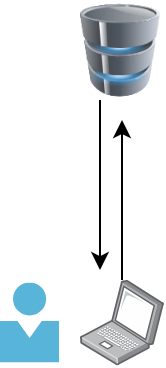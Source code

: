 <mxfile version="21.6.8" type="github">
  <diagram id="C5RBs43oDa-KdzZeNtuy" name="Page-1">
    <mxGraphModel dx="954" dy="610" grid="1" gridSize="10" guides="1" tooltips="1" connect="1" arrows="1" fold="1" page="1" pageScale="1" pageWidth="827" pageHeight="1169" math="0" shadow="0">
      <root>
        <mxCell id="WIyWlLk6GJQsqaUBKTNV-0" />
        <mxCell id="WIyWlLk6GJQsqaUBKTNV-1" parent="WIyWlLk6GJQsqaUBKTNV-0" />
        <mxCell id="yxhEFOOSx1bCQw57d2NQ-7" style="edgeStyle=orthogonalEdgeStyle;rounded=0;orthogonalLoop=1;jettySize=auto;html=1;" edge="1" parent="WIyWlLk6GJQsqaUBKTNV-1" source="yxhEFOOSx1bCQw57d2NQ-1">
          <mxGeometry relative="1" as="geometry">
            <mxPoint x="101" y="340" as="targetPoint" />
          </mxGeometry>
        </mxCell>
        <mxCell id="yxhEFOOSx1bCQw57d2NQ-1" value="" style="image;points=[];aspect=fixed;html=1;align=center;shadow=0;dashed=0;image=img/lib/allied_telesis/computer_and_terminals/Laptop.svg;" vertex="1" parent="WIyWlLk6GJQsqaUBKTNV-1">
          <mxGeometry x="80" y="420" width="42" height="42.6" as="geometry" />
        </mxCell>
        <mxCell id="yxhEFOOSx1bCQw57d2NQ-6" style="edgeStyle=orthogonalEdgeStyle;rounded=0;orthogonalLoop=1;jettySize=auto;html=1;entryX=0.238;entryY=-0.117;entryDx=0;entryDy=0;entryPerimeter=0;" edge="1" parent="WIyWlLk6GJQsqaUBKTNV-1" source="yxhEFOOSx1bCQw57d2NQ-2" target="yxhEFOOSx1bCQw57d2NQ-1">
          <mxGeometry relative="1" as="geometry">
            <Array as="points">
              <mxPoint x="90" y="395" />
            </Array>
          </mxGeometry>
        </mxCell>
        <mxCell id="yxhEFOOSx1bCQw57d2NQ-2" value="" style="image;html=1;image=img/lib/clip_art/computers/Database_128x128.png" vertex="1" parent="WIyWlLk6GJQsqaUBKTNV-1">
          <mxGeometry x="80" y="280" width="40" height="50" as="geometry" />
        </mxCell>
        <mxCell id="yxhEFOOSx1bCQw57d2NQ-5" value="" style="image;sketch=0;aspect=fixed;html=1;points=[];align=center;fontSize=12;image=img/lib/mscae/Person.svg;" vertex="1" parent="WIyWlLk6GJQsqaUBKTNV-1">
          <mxGeometry x="40" y="421.3" width="29.6" height="40" as="geometry" />
        </mxCell>
      </root>
    </mxGraphModel>
  </diagram>
</mxfile>

